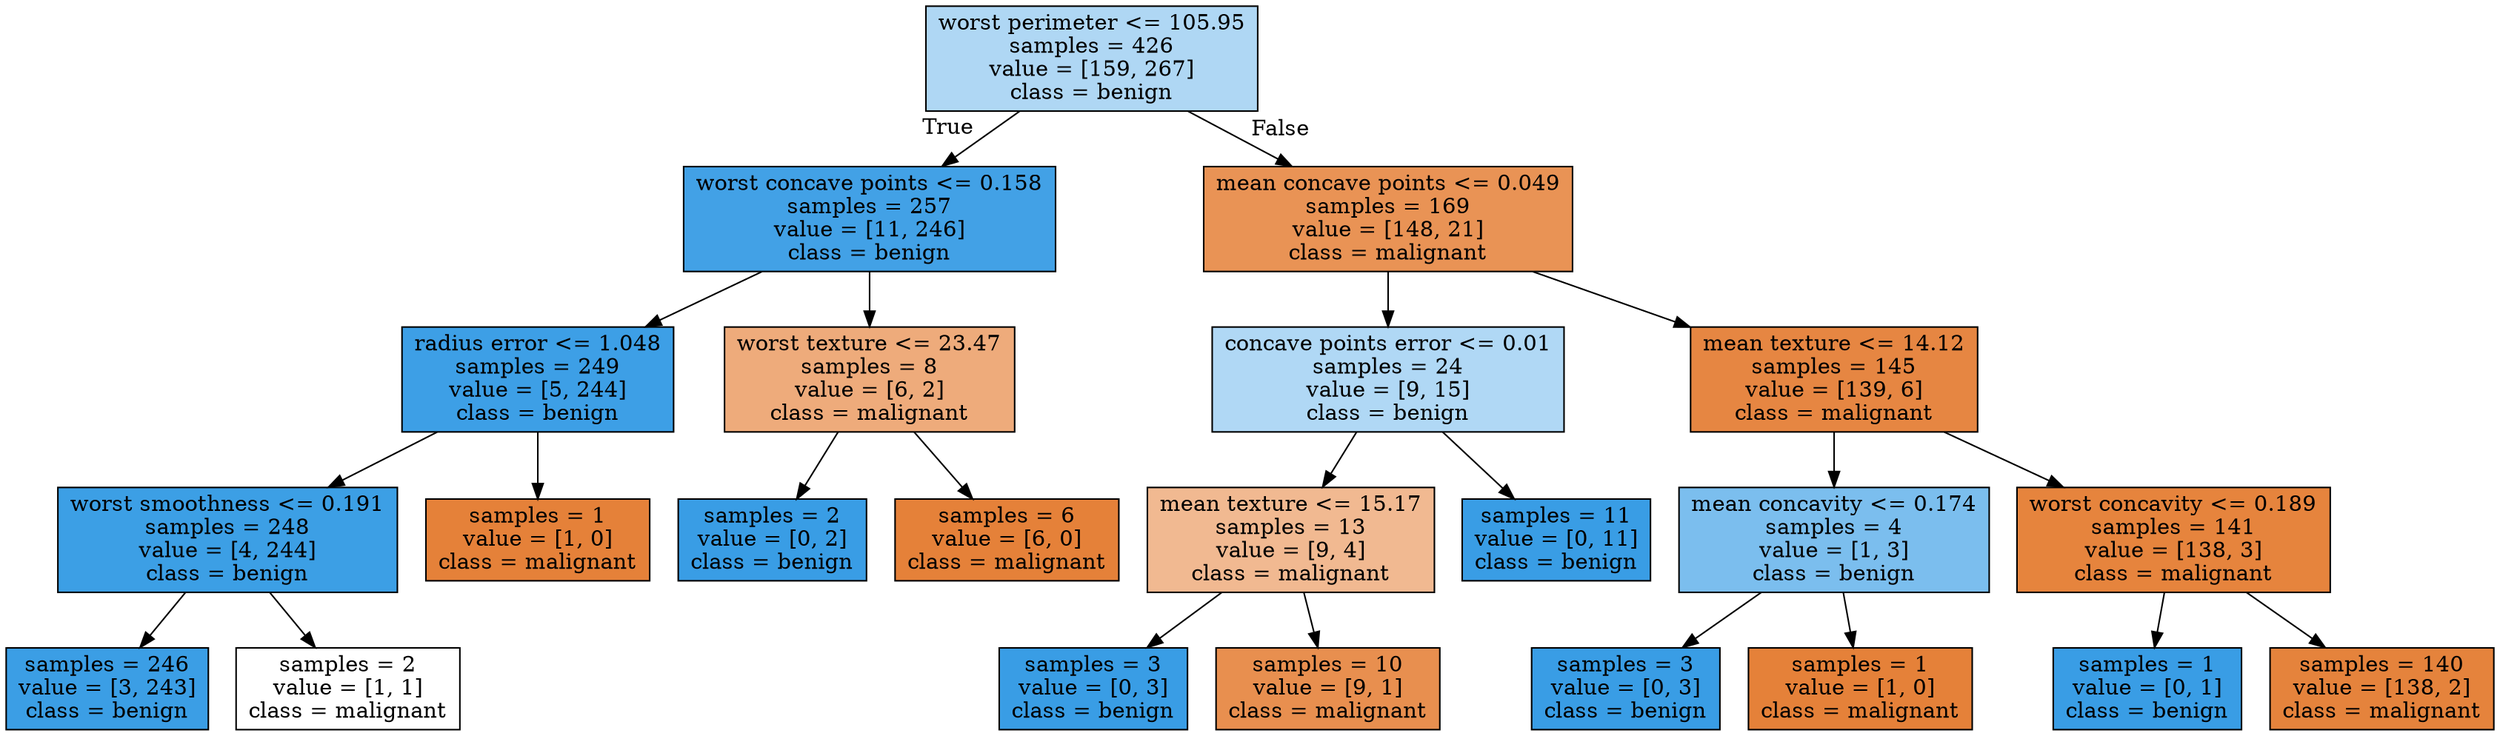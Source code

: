 digraph Tree {
node [shape=box, style="filled", color="black"] ;
0 [label="worst perimeter <= 105.95\nsamples = 426\nvalue = [159, 267]\nclass = benign", fillcolor="#afd7f4"] ;
1 [label="worst concave points <= 0.158\nsamples = 257\nvalue = [11, 246]\nclass = benign", fillcolor="#42a1e6"] ;
0 -> 1 [labeldistance=2.5, labelangle=45, headlabel="True"] ;
2 [label="radius error <= 1.048\nsamples = 249\nvalue = [5, 244]\nclass = benign", fillcolor="#3d9fe6"] ;
1 -> 2 ;
3 [label="worst smoothness <= 0.191\nsamples = 248\nvalue = [4, 244]\nclass = benign", fillcolor="#3c9fe5"] ;
2 -> 3 ;
4 [label="samples = 246\nvalue = [3, 243]\nclass = benign", fillcolor="#3b9ee5"] ;
3 -> 4 ;
5 [label="samples = 2\nvalue = [1, 1]\nclass = malignant", fillcolor="#ffffff"] ;
3 -> 5 ;
6 [label="samples = 1\nvalue = [1, 0]\nclass = malignant", fillcolor="#e58139"] ;
2 -> 6 ;
7 [label="worst texture <= 23.47\nsamples = 8\nvalue = [6, 2]\nclass = malignant", fillcolor="#eeab7b"] ;
1 -> 7 ;
8 [label="samples = 2\nvalue = [0, 2]\nclass = benign", fillcolor="#399de5"] ;
7 -> 8 ;
9 [label="samples = 6\nvalue = [6, 0]\nclass = malignant", fillcolor="#e58139"] ;
7 -> 9 ;
10 [label="mean concave points <= 0.049\nsamples = 169\nvalue = [148, 21]\nclass = malignant", fillcolor="#e99355"] ;
0 -> 10 [labeldistance=2.5, labelangle=-45, headlabel="False"] ;
11 [label="concave points error <= 0.01\nsamples = 24\nvalue = [9, 15]\nclass = benign", fillcolor="#b0d8f5"] ;
10 -> 11 ;
12 [label="mean texture <= 15.17\nsamples = 13\nvalue = [9, 4]\nclass = malignant", fillcolor="#f1b991"] ;
11 -> 12 ;
13 [label="samples = 3\nvalue = [0, 3]\nclass = benign", fillcolor="#399de5"] ;
12 -> 13 ;
14 [label="samples = 10\nvalue = [9, 1]\nclass = malignant", fillcolor="#e88f4f"] ;
12 -> 14 ;
15 [label="samples = 11\nvalue = [0, 11]\nclass = benign", fillcolor="#399de5"] ;
11 -> 15 ;
16 [label="mean texture <= 14.12\nsamples = 145\nvalue = [139, 6]\nclass = malignant", fillcolor="#e68642"] ;
10 -> 16 ;
17 [label="mean concavity <= 0.174\nsamples = 4\nvalue = [1, 3]\nclass = benign", fillcolor="#7bbeee"] ;
16 -> 17 ;
18 [label="samples = 3\nvalue = [0, 3]\nclass = benign", fillcolor="#399de5"] ;
17 -> 18 ;
19 [label="samples = 1\nvalue = [1, 0]\nclass = malignant", fillcolor="#e58139"] ;
17 -> 19 ;
20 [label="worst concavity <= 0.189\nsamples = 141\nvalue = [138, 3]\nclass = malignant", fillcolor="#e6843d"] ;
16 -> 20 ;
21 [label="samples = 1\nvalue = [0, 1]\nclass = benign", fillcolor="#399de5"] ;
20 -> 21 ;
22 [label="samples = 140\nvalue = [138, 2]\nclass = malignant", fillcolor="#e5833c"] ;
20 -> 22 ;
}
